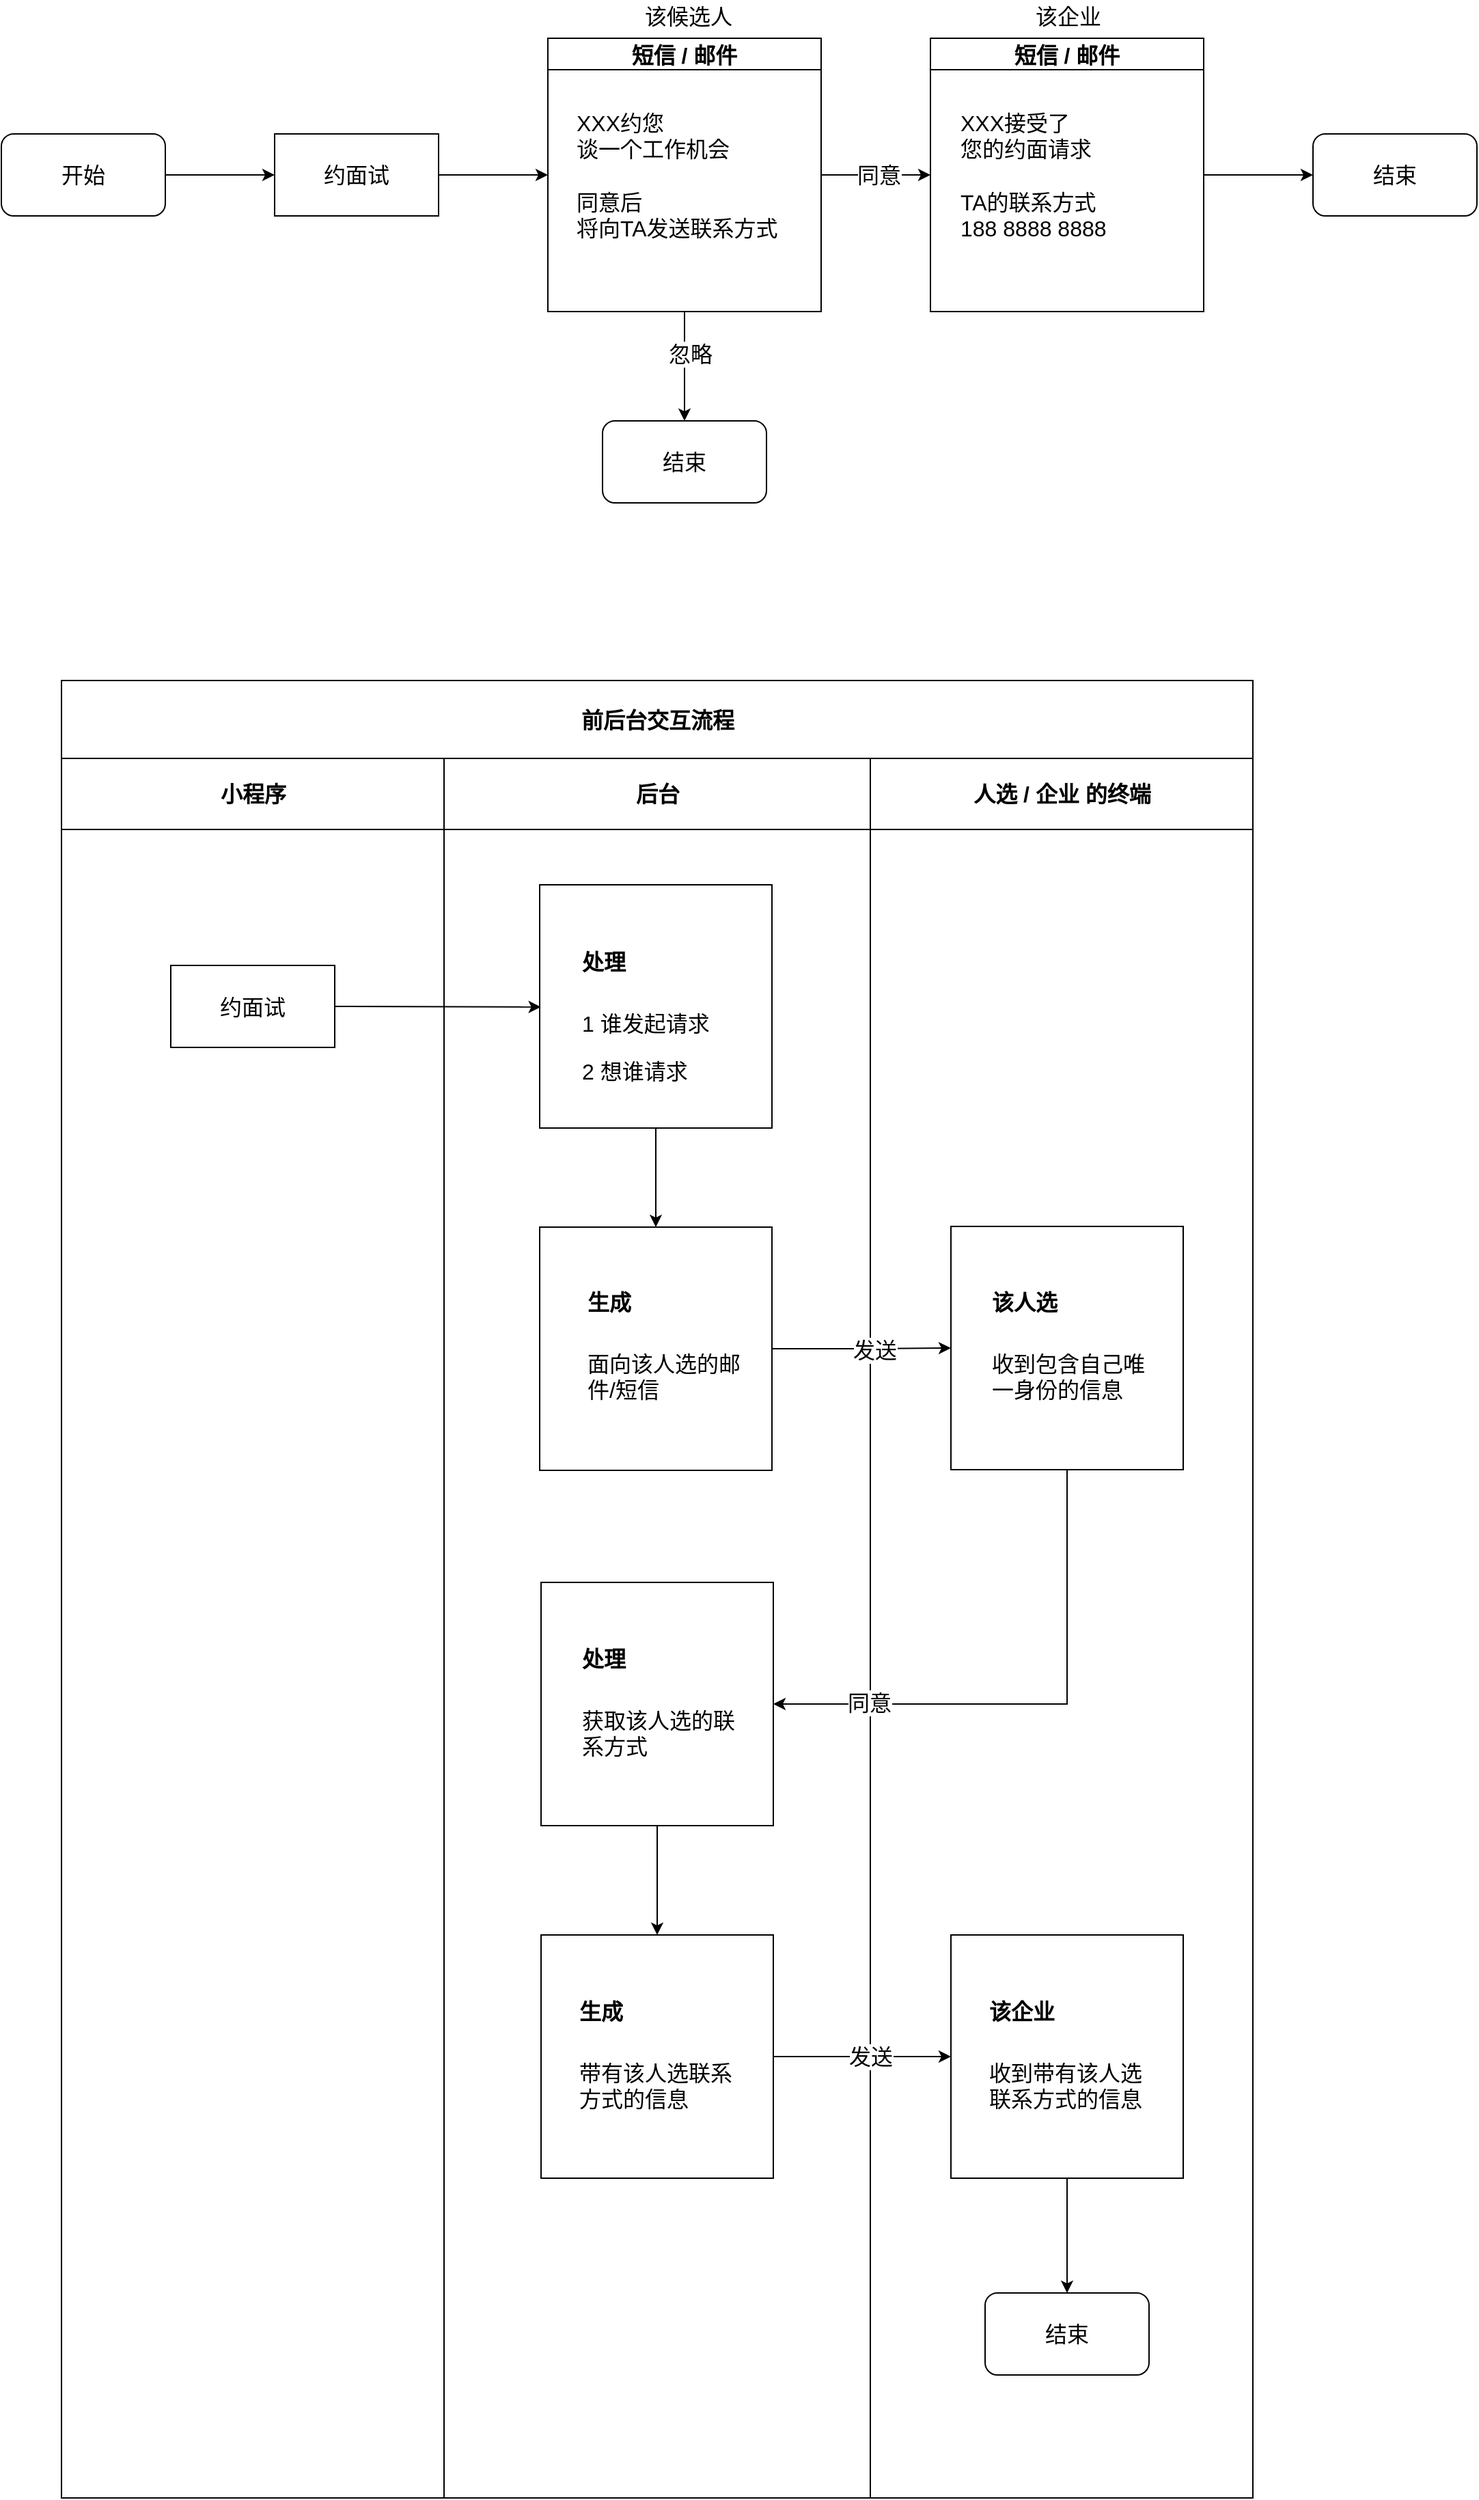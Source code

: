<mxfile version="10.4.6" type="github"><diagram id="CmYc7NhNtYEBUJspw_UO" name="第 1 页"><mxGraphModel dx="1473" dy="786" grid="1" gridSize="10" guides="1" tooltips="1" connect="1" arrows="1" fold="1" page="0" pageScale="1" pageWidth="1169" pageHeight="827" background="#ffffff" math="0" shadow="0"><root><mxCell id="0"/><mxCell id="1" parent="0"/><mxCell id="TDceSMhknva_HneDC1gZ-3" value="" style="edgeStyle=orthogonalEdgeStyle;rounded=0;orthogonalLoop=1;jettySize=auto;html=1;fontSize=16;" edge="1" parent="1" source="TDceSMhknva_HneDC1gZ-1"><mxGeometry relative="1" as="geometry"><mxPoint x="400" y="330" as="targetPoint"/></mxGeometry></mxCell><mxCell id="TDceSMhknva_HneDC1gZ-1" value="约面试" style="rounded=1;whiteSpace=wrap;html=1;fontSize=16;arcSize=0;" vertex="1" parent="1"><mxGeometry x="200" y="300" width="120" height="60" as="geometry"/></mxCell><mxCell id="TDceSMhknva_HneDC1gZ-13" value="" style="edgeStyle=orthogonalEdgeStyle;rounded=0;orthogonalLoop=1;jettySize=auto;html=1;fontSize=16;" edge="1" parent="1" source="TDceSMhknva_HneDC1gZ-5"><mxGeometry relative="1" as="geometry"><mxPoint x="680.0" y="330" as="targetPoint"/></mxGeometry></mxCell><mxCell id="TDceSMhknva_HneDC1gZ-16" value="同意&lt;br&gt;" style="text;html=1;resizable=0;points=[];align=center;verticalAlign=middle;labelBackgroundColor=#ffffff;fontSize=16;" vertex="1" connectable="0" parent="TDceSMhknva_HneDC1gZ-13"><mxGeometry x="0.271" y="-2" relative="1" as="geometry"><mxPoint x="-9" y="-3" as="offset"/></mxGeometry></mxCell><mxCell id="TDceSMhknva_HneDC1gZ-24" value="" style="edgeStyle=orthogonalEdgeStyle;rounded=0;orthogonalLoop=1;jettySize=auto;html=1;fontSize=16;" edge="1" parent="1" source="TDceSMhknva_HneDC1gZ-5"><mxGeometry relative="1" as="geometry"><mxPoint x="500" y="510.0" as="targetPoint"/></mxGeometry></mxCell><mxCell id="TDceSMhknva_HneDC1gZ-25" value="忽略" style="text;html=1;resizable=0;points=[];align=center;verticalAlign=middle;labelBackgroundColor=#ffffff;fontSize=16;" vertex="1" connectable="0" parent="TDceSMhknva_HneDC1gZ-24"><mxGeometry x="-0.237" y="4" relative="1" as="geometry"><mxPoint as="offset"/></mxGeometry></mxCell><mxCell id="TDceSMhknva_HneDC1gZ-5" value="短信 / 邮件" style="swimlane;fontSize=16;" vertex="1" parent="1"><mxGeometry x="400" y="230" width="200" height="200" as="geometry"/></mxCell><mxCell id="TDceSMhknva_HneDC1gZ-6" value="XXX约您&lt;br&gt;谈一个工作机会&lt;br&gt;&lt;br&gt;同意后&lt;br&gt;将向TA发送联系方式&lt;br&gt;" style="text;html=1;resizable=0;points=[];autosize=1;align=left;verticalAlign=top;spacingTop=-4;fontSize=16;" vertex="1" parent="TDceSMhknva_HneDC1gZ-5"><mxGeometry x="19" y="50" width="160" height="100" as="geometry"/></mxCell><mxCell id="TDceSMhknva_HneDC1gZ-9" value="该候选人" style="text;html=1;resizable=0;points=[];autosize=1;align=left;verticalAlign=top;spacingTop=-4;fontSize=16;" vertex="1" parent="1"><mxGeometry x="469" y="202" width="80" height="20" as="geometry"/></mxCell><mxCell id="TDceSMhknva_HneDC1gZ-17" value="短信 / 邮件" style="swimlane;fontSize=16;" vertex="1" parent="1"><mxGeometry x="680" y="230" width="200" height="200" as="geometry"/></mxCell><mxCell id="TDceSMhknva_HneDC1gZ-36" value="" style="edgeStyle=orthogonalEdgeStyle;rounded=0;orthogonalLoop=1;jettySize=auto;html=1;fontSize=16;" edge="1" parent="TDceSMhknva_HneDC1gZ-17" source="TDceSMhknva_HneDC1gZ-19"><mxGeometry relative="1" as="geometry"><mxPoint x="280" y="100" as="targetPoint"/></mxGeometry></mxCell><mxCell id="TDceSMhknva_HneDC1gZ-19" value="短信 / 邮件" style="swimlane;fontSize=16;" vertex="1" parent="TDceSMhknva_HneDC1gZ-17"><mxGeometry width="200" height="200" as="geometry"/></mxCell><mxCell id="TDceSMhknva_HneDC1gZ-18" value="XXX接受了&lt;br&gt;您的约面请求&lt;br&gt;&lt;br&gt;TA的联系方式&lt;br&gt;188 8888 8888&lt;br&gt;" style="text;html=1;resizable=0;points=[];autosize=1;align=left;verticalAlign=top;spacingTop=-4;fontSize=16;" vertex="1" parent="TDceSMhknva_HneDC1gZ-19"><mxGeometry x="20" y="50" width="120" height="100" as="geometry"/></mxCell><mxCell id="TDceSMhknva_HneDC1gZ-21" value="该企业" style="text;html=1;resizable=0;points=[];autosize=1;align=left;verticalAlign=top;spacingTop=-4;fontSize=16;" vertex="1" parent="1"><mxGeometry x="755" y="202" width="60" height="20" as="geometry"/></mxCell><mxCell id="TDceSMhknva_HneDC1gZ-26" value="结束" style="rounded=1;whiteSpace=wrap;html=1;strokeWidth=1;fontSize=16;" vertex="1" parent="1"><mxGeometry x="440" y="510" width="120" height="60" as="geometry"/></mxCell><mxCell id="TDceSMhknva_HneDC1gZ-31" value="" style="edgeStyle=orthogonalEdgeStyle;rounded=0;orthogonalLoop=1;jettySize=auto;html=1;fontSize=16;" edge="1" parent="1" source="TDceSMhknva_HneDC1gZ-29"><mxGeometry relative="1" as="geometry"><mxPoint x="200" y="330" as="targetPoint"/></mxGeometry></mxCell><mxCell id="TDceSMhknva_HneDC1gZ-29" value="开始" style="rounded=1;whiteSpace=wrap;html=1;strokeWidth=1;fontSize=16;" vertex="1" parent="1"><mxGeometry y="300" width="120" height="60" as="geometry"/></mxCell><mxCell id="TDceSMhknva_HneDC1gZ-37" value="结束" style="rounded=1;whiteSpace=wrap;html=1;strokeWidth=1;fontSize=16;" vertex="1" parent="1"><mxGeometry x="960" y="300" width="120" height="60" as="geometry"/></mxCell><mxCell id="TDceSMhknva_HneDC1gZ-48" value="前后台交互流程" style="swimlane;html=1;childLayout=stackLayout;resizeParent=1;resizeParentMax=0;startSize=57;strokeWidth=1;fontSize=16;" vertex="1" parent="1"><mxGeometry x="44" y="700" width="872" height="1330" as="geometry"/></mxCell><mxCell id="TDceSMhknva_HneDC1gZ-49" value="小程序" style="swimlane;html=1;startSize=52;fontSize=16;" vertex="1" parent="TDceSMhknva_HneDC1gZ-48"><mxGeometry y="57" width="280" height="1273" as="geometry"/></mxCell><mxCell id="TDceSMhknva_HneDC1gZ-52" value="约面试" style="rounded=0;whiteSpace=wrap;html=1;strokeWidth=1;fontSize=16;" vertex="1" parent="TDceSMhknva_HneDC1gZ-49"><mxGeometry x="80" y="151.5" width="120" height="60" as="geometry"/></mxCell><mxCell id="TDceSMhknva_HneDC1gZ-50" value="后台" style="swimlane;html=1;startSize=52;fontSize=16;align=center;" vertex="1" parent="TDceSMhknva_HneDC1gZ-48"><mxGeometry x="280" y="57" width="312" height="1273" as="geometry"/></mxCell><mxCell id="TDceSMhknva_HneDC1gZ-88" value="" style="edgeStyle=orthogonalEdgeStyle;rounded=0;orthogonalLoop=1;jettySize=auto;html=1;fontSize=16;" edge="1" parent="TDceSMhknva_HneDC1gZ-50" source="TDceSMhknva_HneDC1gZ-78" target="TDceSMhknva_HneDC1gZ-84"><mxGeometry relative="1" as="geometry"/></mxCell><mxCell id="TDceSMhknva_HneDC1gZ-78" value="" style="rounded=0;whiteSpace=wrap;html=1;strokeWidth=1;fontSize=16;align=left;" vertex="1" parent="TDceSMhknva_HneDC1gZ-50"><mxGeometry x="70" y="92.5" width="170" height="178" as="geometry"/></mxCell><mxCell id="TDceSMhknva_HneDC1gZ-79" value="&lt;h1&gt;&lt;font style=&quot;font-size: 16px&quot;&gt;处理&lt;/font&gt;&lt;/h1&gt;&lt;p&gt;1 谁发起请求&lt;/p&gt;&lt;p&gt;2 想谁请求&lt;/p&gt;" style="text;html=1;strokeColor=none;fillColor=none;spacing=5;spacingTop=-20;whiteSpace=wrap;overflow=hidden;rounded=0;fontSize=16;align=left;" vertex="1" parent="TDceSMhknva_HneDC1gZ-50"><mxGeometry x="96" y="113.5" width="120" height="137" as="geometry"/></mxCell><mxCell id="TDceSMhknva_HneDC1gZ-84" value="" style="rounded=0;whiteSpace=wrap;html=1;strokeWidth=1;fontSize=16;align=left;" vertex="1" parent="TDceSMhknva_HneDC1gZ-50"><mxGeometry x="70" y="343" width="170" height="178" as="geometry"/></mxCell><mxCell id="TDceSMhknva_HneDC1gZ-85" value="&lt;h1&gt;&lt;font style=&quot;font-size: 16px&quot;&gt;生成&lt;/font&gt;&lt;/h1&gt;&lt;p&gt;面向该人选的邮件/短信&lt;/p&gt;" style="text;html=1;strokeColor=none;fillColor=none;spacing=5;spacingTop=-20;whiteSpace=wrap;overflow=hidden;rounded=0;fontSize=16;align=left;" vertex="1" parent="TDceSMhknva_HneDC1gZ-50"><mxGeometry x="100" y="363" width="120" height="137" as="geometry"/></mxCell><mxCell id="TDceSMhknva_HneDC1gZ-98" value="" style="edgeStyle=orthogonalEdgeStyle;rounded=0;orthogonalLoop=1;jettySize=auto;html=1;fontSize=16;" edge="1" parent="TDceSMhknva_HneDC1gZ-50" source="TDceSMhknva_HneDC1gZ-90" target="TDceSMhknva_HneDC1gZ-97"><mxGeometry relative="1" as="geometry"/></mxCell><mxCell id="TDceSMhknva_HneDC1gZ-90" value="" style="rounded=0;whiteSpace=wrap;html=1;strokeWidth=1;fontSize=16;align=left;" vertex="1" parent="TDceSMhknva_HneDC1gZ-50"><mxGeometry x="71" y="603" width="170" height="178" as="geometry"/></mxCell><mxCell id="TDceSMhknva_HneDC1gZ-97" value="" style="rounded=0;whiteSpace=wrap;html=1;strokeWidth=1;fontSize=16;align=left;" vertex="1" parent="TDceSMhknva_HneDC1gZ-50"><mxGeometry x="71" y="861" width="170" height="178" as="geometry"/></mxCell><mxCell id="TDceSMhknva_HneDC1gZ-91" value="&lt;h1&gt;&lt;font style=&quot;font-size: 16px&quot;&gt;处理&lt;/font&gt;&lt;/h1&gt;&lt;p&gt;获取该人选的联系方式&lt;/p&gt;" style="text;html=1;strokeColor=none;fillColor=none;spacing=5;spacingTop=-20;whiteSpace=wrap;overflow=hidden;rounded=0;fontSize=16;align=left;" vertex="1" parent="TDceSMhknva_HneDC1gZ-50"><mxGeometry x="96" y="624" width="124" height="137" as="geometry"/></mxCell><mxCell id="TDceSMhknva_HneDC1gZ-99" value="&lt;h1&gt;&lt;font style=&quot;font-size: 16px&quot;&gt;生成&lt;/font&gt;&lt;/h1&gt;&lt;p&gt;带有该人选联系方式的信息&lt;/p&gt;" style="text;html=1;strokeColor=none;fillColor=none;spacing=5;spacingTop=-20;whiteSpace=wrap;overflow=hidden;rounded=0;fontSize=16;align=left;" vertex="1" parent="TDceSMhknva_HneDC1gZ-50"><mxGeometry x="94" y="881.5" width="124" height="137" as="geometry"/></mxCell><mxCell id="TDceSMhknva_HneDC1gZ-51" value="人选 / 企业 的终端" style="swimlane;html=1;startSize=52;fontSize=16;" vertex="1" parent="TDceSMhknva_HneDC1gZ-48"><mxGeometry x="592" y="57" width="280" height="1273" as="geometry"><mxRectangle x="592" y="57" width="60" height="963" as="alternateBounds"/></mxGeometry></mxCell><mxCell id="TDceSMhknva_HneDC1gZ-86" value="" style="rounded=0;whiteSpace=wrap;html=1;strokeWidth=1;fontSize=16;align=left;" vertex="1" parent="TDceSMhknva_HneDC1gZ-51"><mxGeometry x="59" y="342.5" width="170" height="178" as="geometry"/></mxCell><mxCell id="TDceSMhknva_HneDC1gZ-87" value="&lt;h1&gt;&lt;font style=&quot;font-size: 16px&quot;&gt;该人选&lt;/font&gt;&lt;/h1&gt;&lt;p&gt;收到包含自己唯一身份的信息&lt;/p&gt;" style="text;html=1;strokeColor=none;fillColor=none;spacing=5;spacingTop=-20;whiteSpace=wrap;overflow=hidden;rounded=0;fontSize=16;align=left;" vertex="1" parent="TDceSMhknva_HneDC1gZ-51"><mxGeometry x="84" y="363" width="126" height="137" as="geometry"/></mxCell><mxCell id="TDceSMhknva_HneDC1gZ-104" value="" style="edgeStyle=orthogonalEdgeStyle;rounded=0;orthogonalLoop=1;jettySize=auto;html=1;fontSize=16;entryX=0.5;entryY=0;entryDx=0;entryDy=0;" edge="1" parent="TDceSMhknva_HneDC1gZ-51" source="TDceSMhknva_HneDC1gZ-101" target="TDceSMhknva_HneDC1gZ-105"><mxGeometry relative="1" as="geometry"><mxPoint x="144" y="1119" as="targetPoint"/></mxGeometry></mxCell><mxCell id="TDceSMhknva_HneDC1gZ-101" value="" style="rounded=0;whiteSpace=wrap;html=1;strokeWidth=1;fontSize=16;align=left;" vertex="1" parent="TDceSMhknva_HneDC1gZ-51"><mxGeometry x="59" y="861" width="170" height="178" as="geometry"/></mxCell><mxCell id="TDceSMhknva_HneDC1gZ-102" value="&lt;h1&gt;&lt;font style=&quot;font-size: 16px&quot;&gt;该企业&lt;/font&gt;&lt;/h1&gt;&lt;p&gt;收到带有该人选联系方式的信息&lt;/p&gt;" style="text;html=1;strokeColor=none;fillColor=none;spacing=5;spacingTop=-20;whiteSpace=wrap;overflow=hidden;rounded=0;fontSize=16;align=left;" vertex="1" parent="TDceSMhknva_HneDC1gZ-51"><mxGeometry x="82" y="881.5" width="124" height="137" as="geometry"/></mxCell><mxCell id="TDceSMhknva_HneDC1gZ-105" value="结束&lt;div style=&quot;text-align: center&quot;&gt;&lt;/div&gt;" style="rounded=1;whiteSpace=wrap;html=1;strokeWidth=1;fontSize=16;align=center;" vertex="1" parent="TDceSMhknva_HneDC1gZ-51"><mxGeometry x="84" y="1123" width="120" height="60" as="geometry"/></mxCell><mxCell id="TDceSMhknva_HneDC1gZ-60" value="" style="endArrow=classic;html=1;fontSize=16;exitX=1;exitY=0.5;exitDx=0;exitDy=0;entryX=0;entryY=0.5;entryDx=0;entryDy=0;" edge="1" parent="TDceSMhknva_HneDC1gZ-48" source="TDceSMhknva_HneDC1gZ-52"><mxGeometry width="50" height="50" relative="1" as="geometry"><mxPoint x="226" y="260" as="sourcePoint"/><mxPoint x="350.824" y="238.882" as="targetPoint"/></mxGeometry></mxCell><mxCell id="TDceSMhknva_HneDC1gZ-89" value="" style="edgeStyle=orthogonalEdgeStyle;rounded=0;orthogonalLoop=1;jettySize=auto;html=1;fontSize=16;entryX=0;entryY=0.5;entryDx=0;entryDy=0;" edge="1" parent="TDceSMhknva_HneDC1gZ-48" source="TDceSMhknva_HneDC1gZ-84" target="TDceSMhknva_HneDC1gZ-86"><mxGeometry relative="1" as="geometry"/></mxCell><mxCell id="TDceSMhknva_HneDC1gZ-111" value="发送" style="text;html=1;resizable=0;points=[];align=center;verticalAlign=middle;labelBackgroundColor=#ffffff;fontSize=16;" vertex="1" connectable="0" parent="TDceSMhknva_HneDC1gZ-89"><mxGeometry x="0.149" y="-1" relative="1" as="geometry"><mxPoint as="offset"/></mxGeometry></mxCell><mxCell id="TDceSMhknva_HneDC1gZ-93" value="" style="edgeStyle=orthogonalEdgeStyle;rounded=0;orthogonalLoop=1;jettySize=auto;html=1;fontSize=16;entryX=1;entryY=0.5;entryDx=0;entryDy=0;" edge="1" parent="TDceSMhknva_HneDC1gZ-48" source="TDceSMhknva_HneDC1gZ-86" target="TDceSMhknva_HneDC1gZ-90"><mxGeometry relative="1" as="geometry"><mxPoint x="736" y="657.5" as="targetPoint"/><Array as="points"><mxPoint x="736" y="749"/></Array></mxGeometry></mxCell><mxCell id="TDceSMhknva_HneDC1gZ-110" value="同意" style="text;html=1;resizable=0;points=[];align=center;verticalAlign=middle;labelBackgroundColor=#ffffff;fontSize=16;" vertex="1" connectable="0" parent="TDceSMhknva_HneDC1gZ-93"><mxGeometry x="0.64" y="-1" relative="1" as="geometry"><mxPoint as="offset"/></mxGeometry></mxCell><mxCell id="TDceSMhknva_HneDC1gZ-100" value="" style="edgeStyle=orthogonalEdgeStyle;rounded=0;orthogonalLoop=1;jettySize=auto;html=1;fontSize=16;entryX=0;entryY=0.5;entryDx=0;entryDy=0;" edge="1" parent="TDceSMhknva_HneDC1gZ-48" source="TDceSMhknva_HneDC1gZ-97" target="TDceSMhknva_HneDC1gZ-101"><mxGeometry relative="1" as="geometry"><mxPoint x="646" y="1007" as="targetPoint"/></mxGeometry></mxCell><mxCell id="TDceSMhknva_HneDC1gZ-109" value="发送" style="text;html=1;resizable=0;points=[];align=center;verticalAlign=middle;labelBackgroundColor=#ffffff;fontSize=16;" vertex="1" connectable="0" parent="TDceSMhknva_HneDC1gZ-100"><mxGeometry x="0.152" y="-1" relative="1" as="geometry"><mxPoint x="-4" y="-1" as="offset"/></mxGeometry></mxCell></root></mxGraphModel></diagram></mxfile>